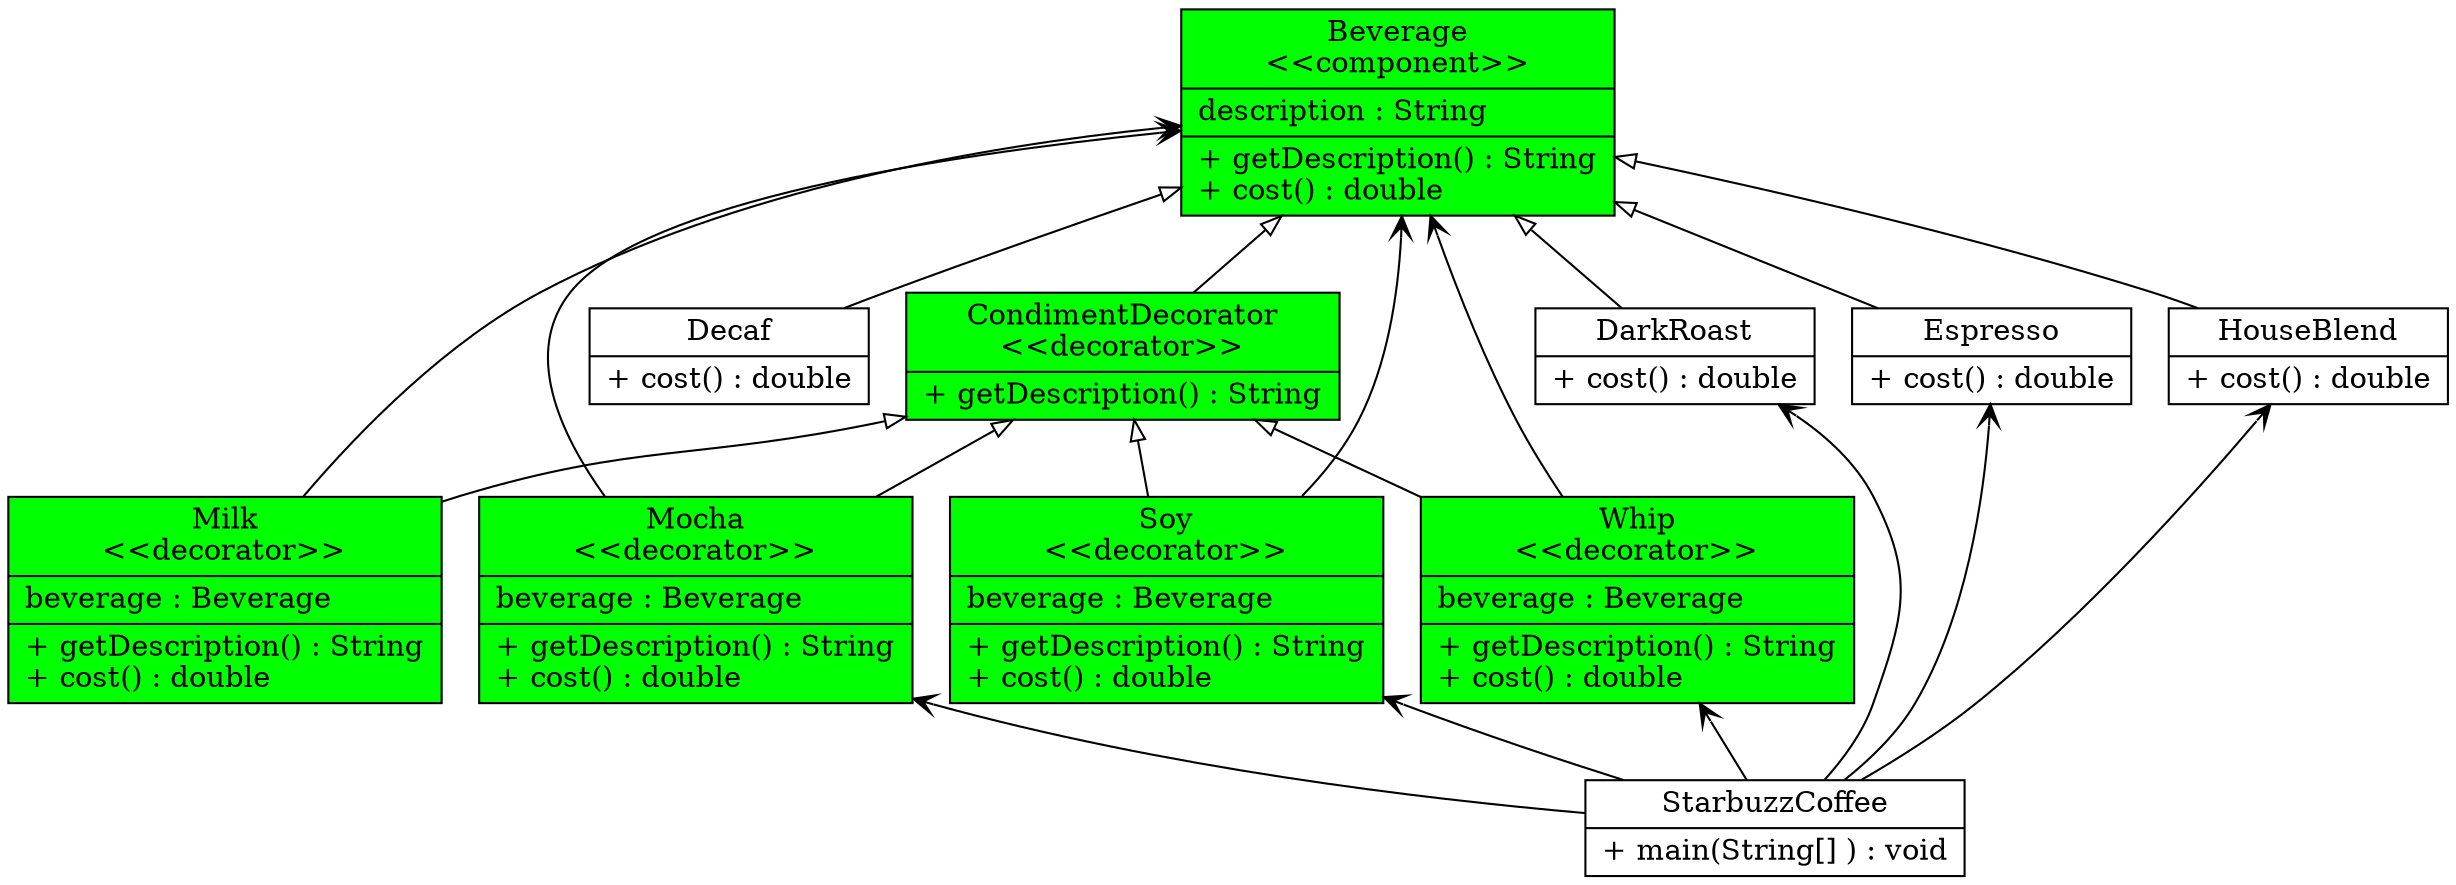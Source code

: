 digraph example { 
rankdir=BT;
Beverage [
shape="record",
fillcolor=green, style=filled, label = "{Beverage\n\<\<component\>\>|  description : String\l|+ getDescription() : String\l+ cost() : double\l}"
];

CondimentDecorator [
shape="record",
fillcolor=green, style=filled, label = "{CondimentDecorator\n\<\<decorator\>\>|+ getDescription() : String\l}"
];

DarkRoast [
shape="record",
fillcolor=white, style=filled, label = "{DarkRoast|+ cost() : double\l}"
];

Decaf [
shape="record",
fillcolor=white, style=filled, label = "{Decaf|+ cost() : double\l}"
];

Espresso [
shape="record",
fillcolor=white, style=filled, label = "{Espresso|+ cost() : double\l}"
];

HouseBlend [
shape="record",
fillcolor=white, style=filled, label = "{HouseBlend|+ cost() : double\l}"
];

Milk [
shape="record",
fillcolor=green, style=filled, label = "{Milk\n\<\<decorator\>\>|  beverage : Beverage\l|+ getDescription() : String\l+ cost() : double\l}"
];

Mocha [
shape="record",
fillcolor=green, style=filled, label = "{Mocha\n\<\<decorator\>\>|  beverage : Beverage\l|+ getDescription() : String\l+ cost() : double\l}"
];

Soy [
shape="record",
fillcolor=green, style=filled, label = "{Soy\n\<\<decorator\>\>|  beverage : Beverage\l|+ getDescription() : String\l+ cost() : double\l}"
];

StarbuzzCoffee [
shape="record",
fillcolor=white, style=filled, label = "{StarbuzzCoffee|+ main(String[] ) : void\l}"
];

Whip [
shape="record",
fillcolor=green, style=filled, label = "{Whip\n\<\<decorator\>\>|  beverage : Beverage\l|+ getDescription() : String\l+ cost() : double\l}"
];


CondimentDecorator -> Beverage [arrowhead="empty"];
DarkRoast -> Beverage [arrowhead="empty"];
Soy -> CondimentDecorator [arrowhead="empty"];
StarbuzzCoffee -> Espresso [arrowhead = "vee"];
StarbuzzCoffee -> DarkRoast [arrowhead = "vee"];
StarbuzzCoffee -> Mocha [arrowhead = "vee"];
StarbuzzCoffee -> Whip [arrowhead = "vee"];
StarbuzzCoffee -> HouseBlend [arrowhead = "vee"];
StarbuzzCoffee -> Soy [arrowhead = "vee"];
Mocha -> Beverage [arrowhead = "vee"];
Milk -> CondimentDecorator [arrowhead="empty"];
Whip -> CondimentDecorator [arrowhead="empty"];
Espresso -> Beverage [arrowhead="empty"];
Whip -> Beverage [arrowhead = "vee"];
Decaf -> Beverage [arrowhead="empty"];
Mocha -> CondimentDecorator [arrowhead="empty"];
Soy -> Beverage [arrowhead = "vee"];
HouseBlend -> Beverage [arrowhead="empty"];
Milk -> Beverage [arrowhead = "vee"];}